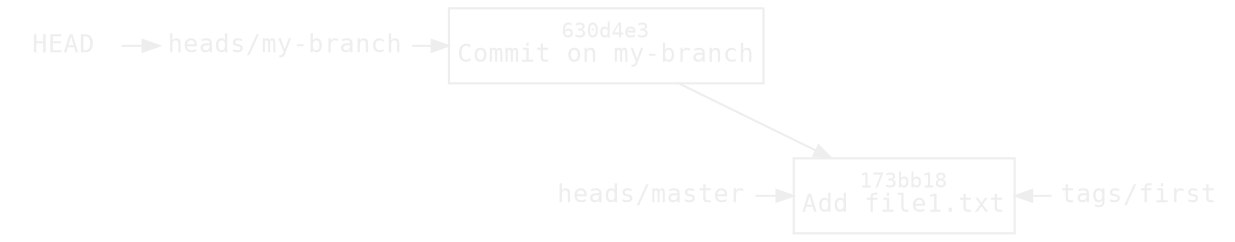 digraph branch {
    bgcolor = transparent
    color = white

    node [fontname=monospace fontsize=12 fontcolor="#eeeeee"
          margin="0.06,0.1" height=0 color="#eeeeee"]
    edge [fontcolor="#eeeeee" color="#eeeeee" arrowsize=0.8]

    node [shape=box labeldistance=0.2]
    "173bb18" [label=<<font point-size="10">173bb18</font><br/>Add file1.txt>]
    "630d4e3" [label=<<font point-size="10">630d4e3</font><br/>Commit on my-branch>]
    master_invis [style=invis]

    node [shape=none margin=0.05 height=0]
    HEAD
    my_branch [label="heads/my-branch"]
    master [label="heads/master"]
    first [label="tags/first"]

    "630d4e3" -> "173bb18"
    master_invis -> "173bb18" [weight=2 style=invis]

    {
        rank = same
        master -> "173bb18"
        first -> "173bb18" [constraint=false]
    }

    {
        rank = same
        HEAD -> my_branch
        my_branch -> "630d4e3"
    }
}
